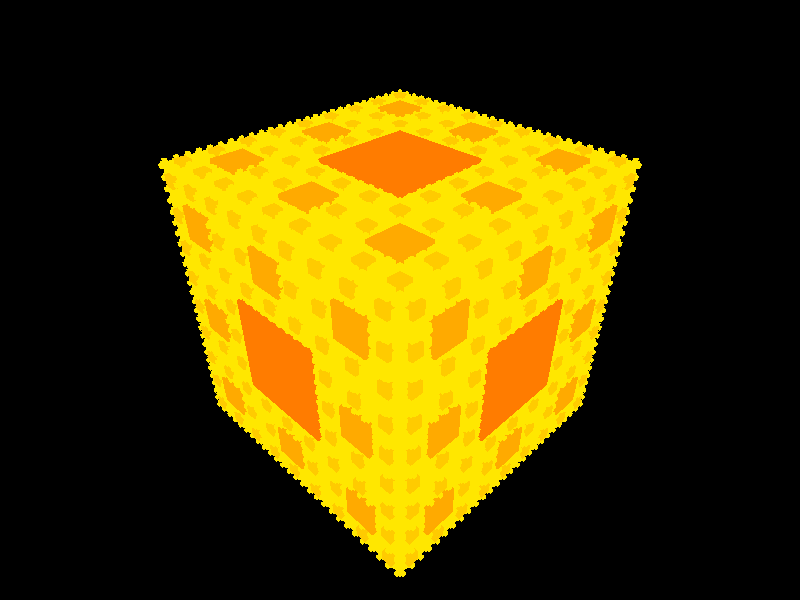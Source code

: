 
// Persistence of Vision Ray Tracer Scene Description File

#version 3.5; // current version is 3.8

/* 
Information on Pov-Ray:
 
My personal introduction into Pov-Ray was the excellent book "3D-Welten, professionelle Animationen und fotorealistische Grafiken mit Raytracing" from 
Toni Lama by Carl Hanser Verlag München Wien, 2004. Apart of that I recommend the Pov-Ray-homepage (http://www.povray.org).

Further information on Pov-Ray can be found at https://sus.ziti.uni-heidelberg.de/Lehre/WS2021_Tools/POVRAY/POVRAY_PeterFischer.pdf,  
https://wiki.povray.org/content/Main_Page, https://de.wikibooks.org/wiki/Raytracing_mit_POV-Ray or, in german language, here: https://www.f-lohmueller.de/pov_tut/pov__ger.htm
*/ 
 
/*
---------------------------------------------------Modeling approach---------------------------------------------- 
The basic element of this fractal consists of three boxes with the length 3 times the height and width, each of them turned by 90 degrees with respect to the others (3D-cross). 
Elements of subsequent levels are scaled down by a factor of 1/3 and arranged in all corners of the 3D-cross.This is done on 4 different layers.  


*/ 
                
//-----------------------------------Scene settings (Camera, light, background)-------------------------------------------------

global_settings {
    assumed_gamma 1.0
    max_trace_level 5
}


// create a regular point light source
light_source {
    0*x                  // lights position (translated below)
    color rgb <0.5,0.5,0.5>    // lights color
    shadowless
    translate <20, 4, 4>
}  


//The camera

#declare Hauptkamera = camera {
    location  <7, 7, 7>
    right     x*image_width/image_height
    look_at   <0, 0,  0.0>
}


camera {Hauptkamera}

//-----------------------------------The structural element of the fractal --------------------------------

#declare Radius = 3;  

#declare Element = union{
    box { 
        <-3*Radius, -Radius, -Radius>, <3*Radius, Radius, Radius> 
    }
    box { 
        <-3*Radius, -Radius, -Radius>, <3*Radius, Radius, Radius> 
        rotate <0, 90,0>
    }
    box { 
        <-3*Radius, -Radius, -Radius>, <3*Radius, Radius, Radius> 
        rotate <0, 0,90>
    }
}

//-----------------------------------Transformationarray needed for placing elements of the following layer around one element of the current layer--------------------------------------

#declare TransformationArray = array[20] {
    <Radius*2, Radius*2, Radius*2>, <-Radius*2, Radius*2, Radius*2>, <Radius*2, Radius*2, -Radius*2>, <-Radius*2, Radius*2, -Radius*2>, 
    <0, Radius*2, Radius*2>, <0, Radius*2, -Radius*2>, <Radius*2, Radius*2, 0>, <-Radius*2, Radius*2, 0>, 
                                          
    <Radius*2, 0, Radius*2>, <Radius*2, 0, -Radius*2>, <-Radius*2, 0, Radius*2>, <-Radius*2, 0, -Radius*2>, 
                                          
    <Radius*2, -Radius*2, Radius*2>, <-Radius*2, -Radius*2, Radius*2>, <Radius*2, -Radius*2, -Radius*2>, <-Radius*2, -Radius*2, -Radius*2>, 
    <0, -Radius*2, Radius*2>, <0, -Radius*2, -Radius*2>, <Radius*2, -Radius*2, 0>, <-Radius*2, -Radius*2, 0>
}; 

//------------------------------------------------Basic parameters for the fractal-------------------------------------------

#declare Faktor = 1/3;                      //Factor for scaling down the basic element
#declare Start = <0, 0, 0>;                 //Start position
#declare counter = 1;                       //The array storing the start position
#declare Positions = array [counter];
#declare Positions [0] = Start;  
#declare layers = 4;

//-----------------------------------Nested loops for constructing the fractal---------------------------------------------------

#declare ticker = 0;
#while (ticker<layers) //loop over all layers

    #declare counterNew = 20 * counter; //Each element guides the arrangement of 20 elements from the subsequent layer; so the number of elements is increasing by the factor of 20 from layer to layer.
    #declare PositionsNew = array[counterNew]; //PositionsNew stores the new positions for elements in the next layer.

    #declare ticker2 = 0; //ticker2 counts the elements in the current layer
    #declare ticker3 = 0; //ticker3 counts the elements in the next layer

    #while (ticker2<counter)                                                    //Loop over the various elements in the current layer 

        #declare Position = Positions [ticker2];                                //Positioning a new element

        object {
            Element 
            scale pow(Faktor, ticker+1)
            pigment {          // (---surface color---)
                color rgb <1,(ticker+1)/(layers+1),0>    
            }
            translate Position
        } 
    
        #declare ticker4 = 0;                                                       //Loop defining 20 positions of elements from the next layer, guided by the current element
        #while (ticker4 <20)
    
            #declare Transformation = TransformationArray [ticker4];
            #declare Transformation = Transformation * pow(Faktor, ticker+1) + Position; 
            #declare PositionsNew [ticker3] = Transformation; 
    
            #declare ticker3 = ticker3 + 1; 
    
        #declare ticker4 = ticker4 + 1; 
        #end

    #declare ticker2 = ticker2 + 1;                                            //End of loop over the current level
    #end
        
    #declare counter = counterNew;                                             //Before starting a loop for the next layer, the positions for the next loop defined above have to be redefined to the positions of the current loop. 
    #declare Positions = PositionsNew; 

#declare ticker = ticker + 1;

#end //end of loop over all layers. 

